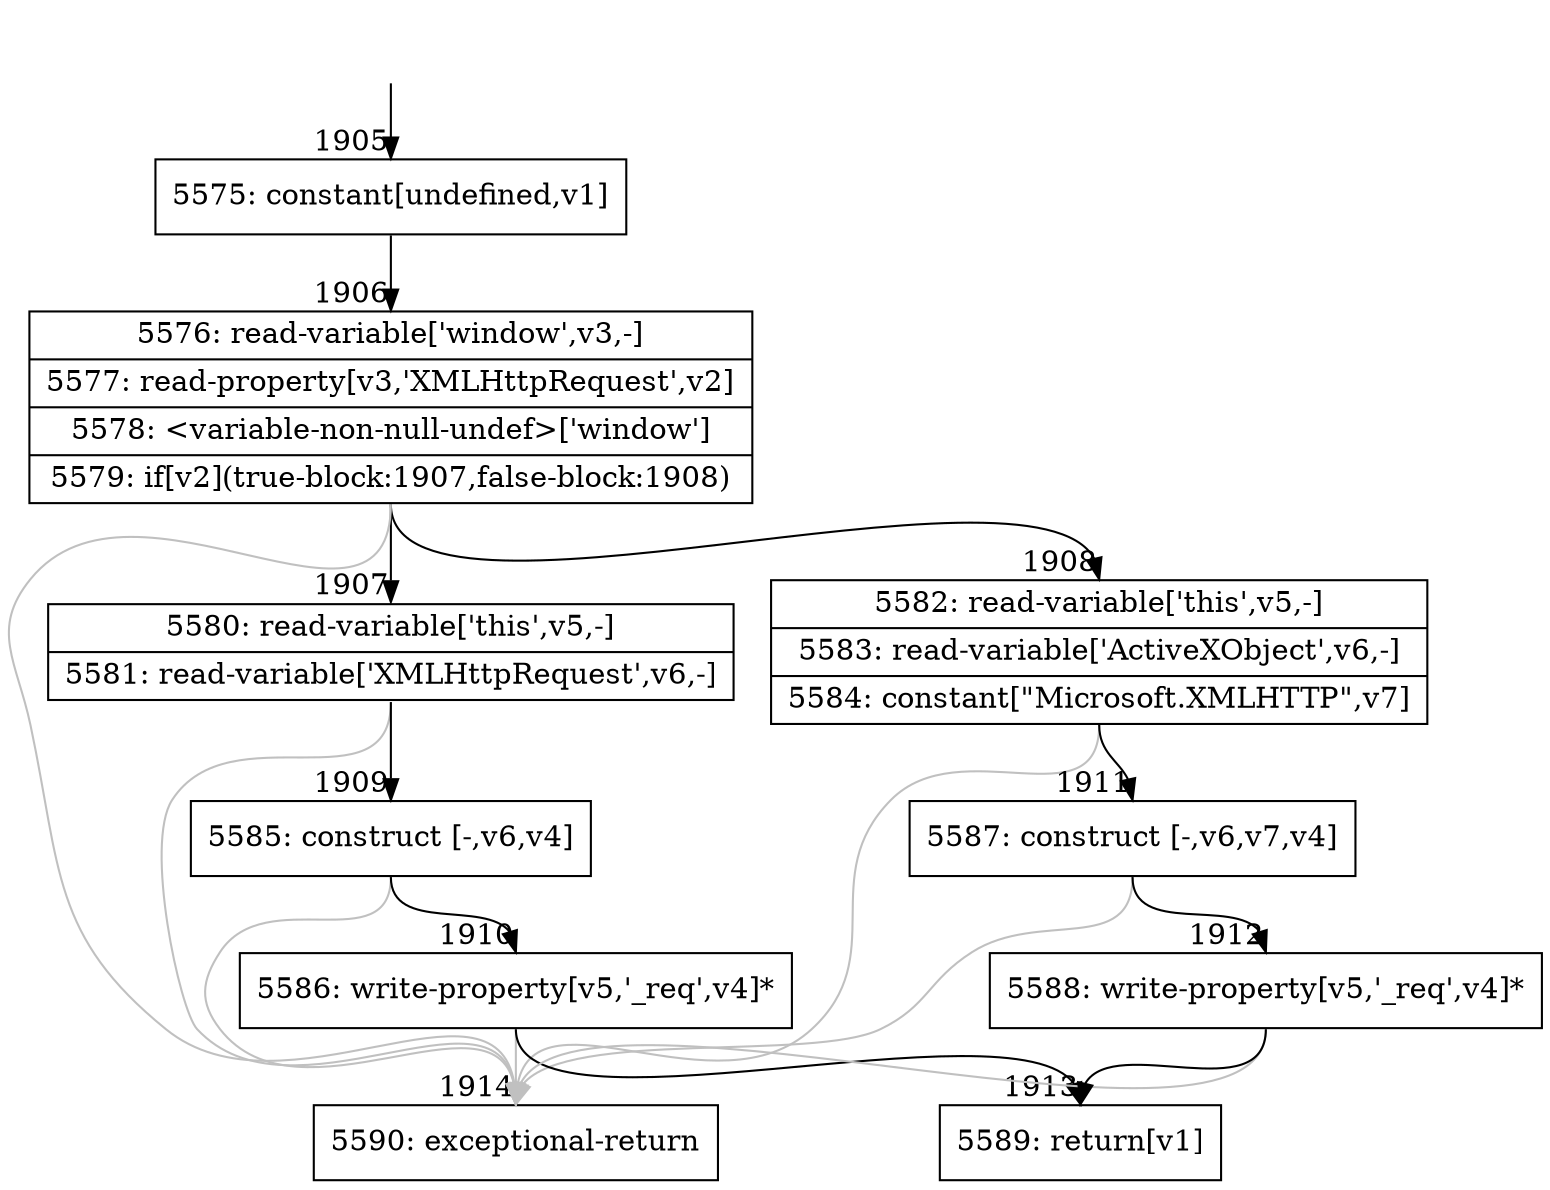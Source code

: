 digraph {
rankdir="TD"
BB_entry221[shape=none,label=""];
BB_entry221 -> BB1905 [tailport=s, headport=n, headlabel="    1905"]
BB1905 [shape=record label="{5575: constant[undefined,v1]}" ] 
BB1905 -> BB1906 [tailport=s, headport=n, headlabel="      1906"]
BB1906 [shape=record label="{5576: read-variable['window',v3,-]|5577: read-property[v3,'XMLHttpRequest',v2]|5578: \<variable-non-null-undef\>['window']|5579: if[v2](true-block:1907,false-block:1908)}" ] 
BB1906 -> BB1907 [tailport=s, headport=n, headlabel="      1907"]
BB1906 -> BB1908 [tailport=s, headport=n, headlabel="      1908"]
BB1906 -> BB1914 [tailport=s, headport=n, color=gray, headlabel="      1914"]
BB1907 [shape=record label="{5580: read-variable['this',v5,-]|5581: read-variable['XMLHttpRequest',v6,-]}" ] 
BB1907 -> BB1909 [tailport=s, headport=n, headlabel="      1909"]
BB1907 -> BB1914 [tailport=s, headport=n, color=gray]
BB1908 [shape=record label="{5582: read-variable['this',v5,-]|5583: read-variable['ActiveXObject',v6,-]|5584: constant[\"Microsoft.XMLHTTP\",v7]}" ] 
BB1908 -> BB1911 [tailport=s, headport=n, headlabel="      1911"]
BB1908 -> BB1914 [tailport=s, headport=n, color=gray]
BB1909 [shape=record label="{5585: construct [-,v6,v4]}" ] 
BB1909 -> BB1910 [tailport=s, headport=n, headlabel="      1910"]
BB1909 -> BB1914 [tailport=s, headport=n, color=gray]
BB1910 [shape=record label="{5586: write-property[v5,'_req',v4]*}" ] 
BB1910 -> BB1913 [tailport=s, headport=n, headlabel="      1913"]
BB1910 -> BB1914 [tailport=s, headport=n, color=gray]
BB1911 [shape=record label="{5587: construct [-,v6,v7,v4]}" ] 
BB1911 -> BB1912 [tailport=s, headport=n, headlabel="      1912"]
BB1911 -> BB1914 [tailport=s, headport=n, color=gray]
BB1912 [shape=record label="{5588: write-property[v5,'_req',v4]*}" ] 
BB1912 -> BB1913 [tailport=s, headport=n]
BB1912 -> BB1914 [tailport=s, headport=n, color=gray]
BB1913 [shape=record label="{5589: return[v1]}" ] 
BB1914 [shape=record label="{5590: exceptional-return}" ] 
//#$~ 2198
}
